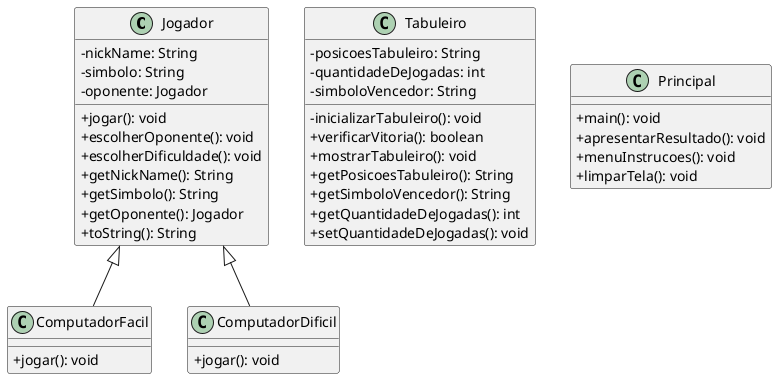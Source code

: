 @startuml DiagramaDeClasses

skinparam classAttributeIconSize 0

class Jogador {
    -nickName: String
    -simbolo: String
    -oponente: Jogador
    +jogar(): void
    +escolherOponente(): void
    +escolherDificuldade(): void
    +getNickName(): String
    +getSimbolo(): String
    +getOponente(): Jogador
    +toString(): String
}

class ComputadorFacil {
    +jogar(): void
}

class ComputadorDificil {
    +jogar(): void
}

class Tabuleiro {
    -posicoesTabuleiro: String
    -quantidadeDeJogadas: int
    -simboloVencedor: String
    -inicializarTabuleiro(): void
    +verificarVitoria(): boolean
    +mostrarTabuleiro(): void
    +getPosicoesTabuleiro(): String
    +getSimboloVencedor(): String
    +getQuantidadeDeJogadas(): int
    +setQuantidadeDeJogadas(): void
}

class Principal{
    +main(): void
    +apresentarResultado(): void
    +menuInstrucoes(): void
    +limparTela(): void
}

Jogador <|-- ComputadorFacil
Jogador <|-- ComputadorDificil

@enduml
